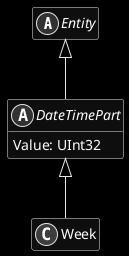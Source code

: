 ﻿@startuml
skinparam monochrome reverse
hide empty members

abstract class Entity {
}

Entity <|-- DateTimePart

abstract class DateTimePart {
    Value: UInt32
}

DateTimePart <|-- Week

class Week {
}

@enduml
